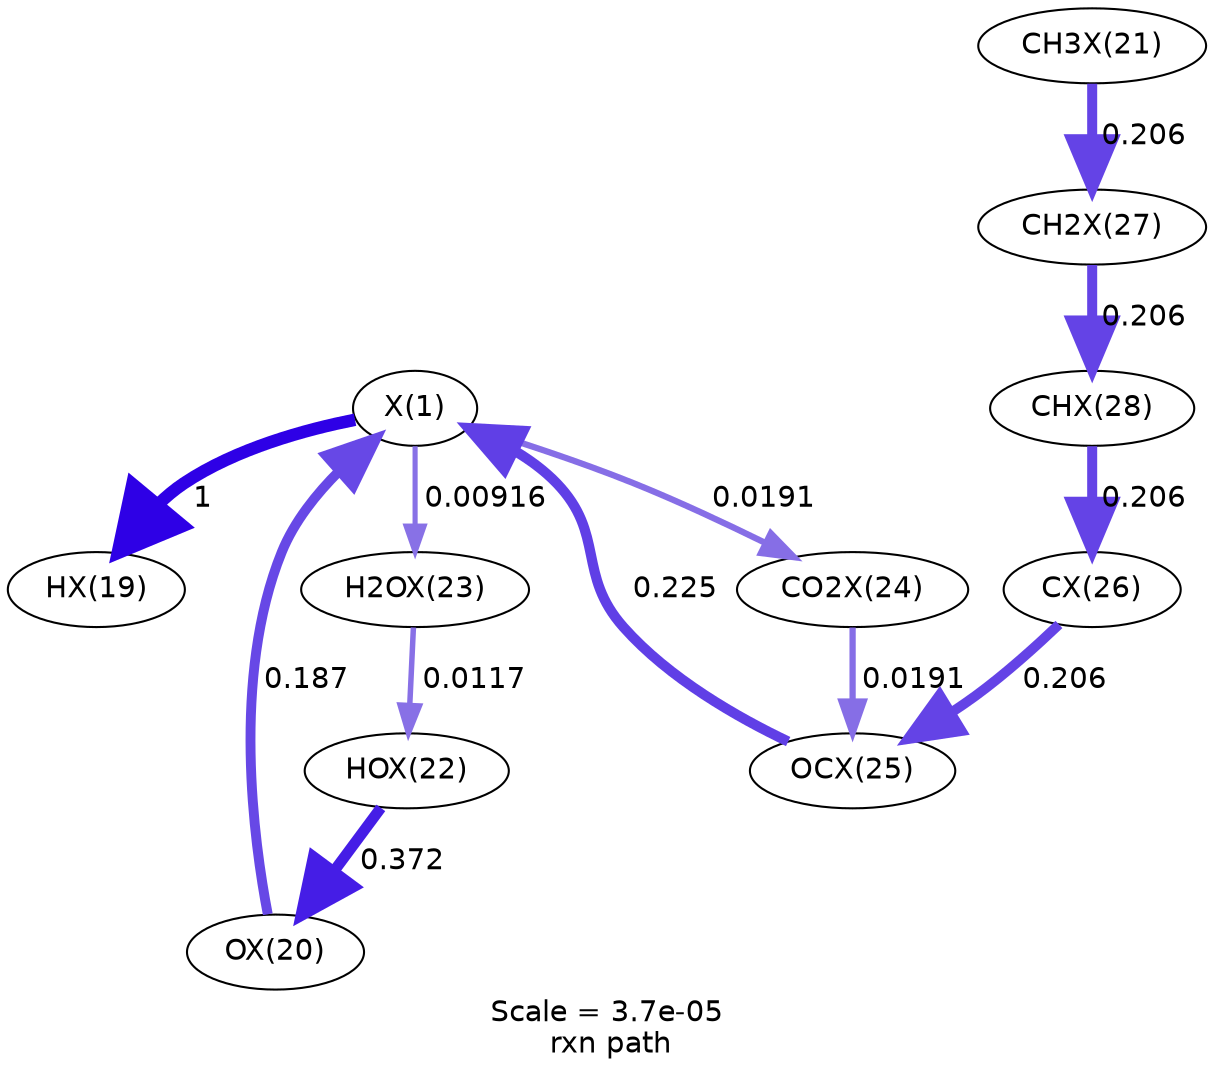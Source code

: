digraph reaction_paths {
center=1;
s22 -> s23[fontname="Helvetica", penwidth=6, arrowsize=3, color="0.7, 1.5, 0.9"
, label=" 1"];
s24 -> s22[fontname="Helvetica", penwidth=4.74, arrowsize=2.37, color="0.7, 0.687, 0.9"
, label=" 0.187"];
s29 -> s22[fontname="Helvetica", penwidth=4.88, arrowsize=2.44, color="0.7, 0.725, 0.9"
, label=" 0.225"];
s22 -> s27[fontname="Helvetica", penwidth=2.46, arrowsize=1.23, color="0.7, 0.509, 0.9"
, label=" 0.00916"];
s22 -> s28[fontname="Helvetica", penwidth=3.01, arrowsize=1.51, color="0.7, 0.519, 0.9"
, label=" 0.0191"];
s26 -> s24[fontname="Helvetica", penwidth=5.25, arrowsize=2.63, color="0.7, 0.872, 0.9"
, label=" 0.372"];
s27 -> s26[fontname="Helvetica", penwidth=2.64, arrowsize=1.32, color="0.7, 0.512, 0.9"
, label=" 0.0117"];
s25 -> s31[fontname="Helvetica", penwidth=4.81, arrowsize=2.4, color="0.7, 0.706, 0.9"
, label=" 0.206"];
s31 -> s32[fontname="Helvetica", penwidth=4.81, arrowsize=2.4, color="0.7, 0.706, 0.9"
, label=" 0.206"];
s32 -> s30[fontname="Helvetica", penwidth=4.81, arrowsize=2.4, color="0.7, 0.706, 0.9"
, label=" 0.206"];
s30 -> s29[fontname="Helvetica", penwidth=4.81, arrowsize=2.4, color="0.7, 0.706, 0.9"
, label=" 0.206"];
s28 -> s29[fontname="Helvetica", penwidth=3.01, arrowsize=1.51, color="0.7, 0.519, 0.9"
, label=" 0.0191"];
s22 [ fontname="Helvetica", label="X(1)"];
s23 [ fontname="Helvetica", label="HX(19)"];
s24 [ fontname="Helvetica", label="OX(20)"];
s25 [ fontname="Helvetica", label="CH3X(21)"];
s26 [ fontname="Helvetica", label="HOX(22)"];
s27 [ fontname="Helvetica", label="H2OX(23)"];
s28 [ fontname="Helvetica", label="CO2X(24)"];
s29 [ fontname="Helvetica", label="OCX(25)"];
s30 [ fontname="Helvetica", label="CX(26)"];
s31 [ fontname="Helvetica", label="CH2X(27)"];
s32 [ fontname="Helvetica", label="CHX(28)"];
 label = "Scale = 3.7e-05\l rxn path";
 fontname = "Helvetica";
}
